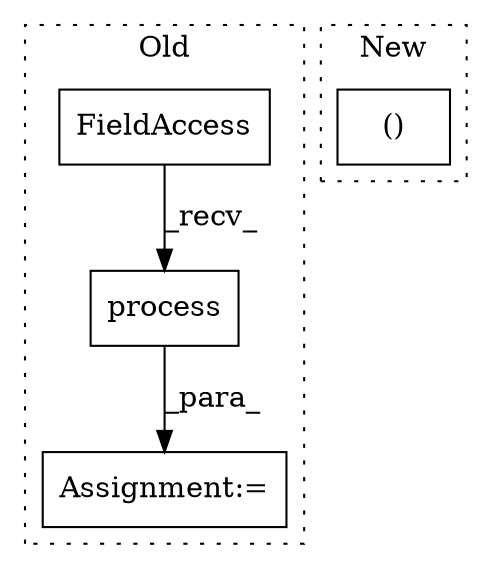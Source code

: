digraph G {
subgraph cluster0 {
1 [label="process" a="32" s="3356,3369" l="8,1" shape="box"];
3 [label="Assignment:=" a="7" s="3337" l="1" shape="box"];
4 [label="FieldAccess" a="22" s="3338" l="17" shape="box"];
label = "Old";
style="dotted";
}
subgraph cluster1 {
2 [label="()" a="106" s="3236" l="24" shape="box"];
label = "New";
style="dotted";
}
1 -> 3 [label="_para_"];
4 -> 1 [label="_recv_"];
}